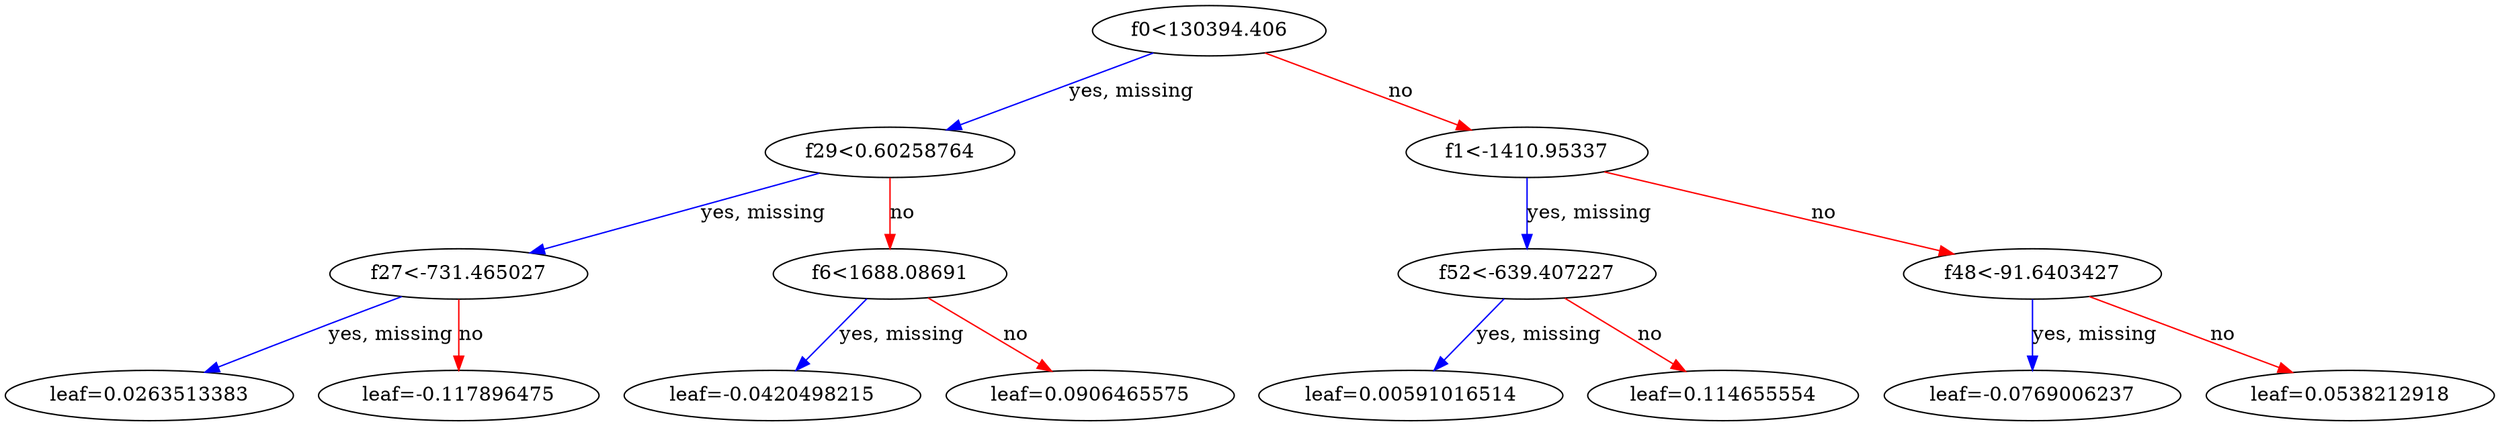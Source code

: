 digraph {
    graph [ rankdir=TB ]

    0 [ label="f0<130394.406" ]
    0 -> 1 [label="yes, missing" color="#0000FF"]
    0 -> 2 [label="no" color="#FF0000"]

    1 [ label="f29<0.60258764" ]
    1 -> 3 [label="yes, missing" color="#0000FF"]
    1 -> 4 [label="no" color="#FF0000"]

    3 [ label="f27<-731.465027" ]
    3 -> 7 [label="yes, missing" color="#0000FF"]
    3 -> 8 [label="no" color="#FF0000"]

    7 [ label="leaf=0.0263513383" ]

    8 [ label="leaf=-0.117896475" ]

    4 [ label="f6<1688.08691" ]
    4 -> 9 [label="yes, missing" color="#0000FF"]
    4 -> 10 [label="no" color="#FF0000"]

    9 [ label="leaf=-0.0420498215" ]

    10 [ label="leaf=0.0906465575" ]

    2 [ label="f1<-1410.95337" ]
    2 -> 5 [label="yes, missing" color="#0000FF"]
    2 -> 6 [label="no" color="#FF0000"]

    5 [ label="f52<-639.407227" ]
    5 -> 11 [label="yes, missing" color="#0000FF"]
    5 -> 12 [label="no" color="#FF0000"]

    11 [ label="leaf=0.00591016514" ]

    12 [ label="leaf=0.114655554" ]

    6 [ label="f48<-91.6403427" ]
    6 -> 13 [label="yes, missing" color="#0000FF"]
    6 -> 14 [label="no" color="#FF0000"]

    13 [ label="leaf=-0.0769006237" ]

    14 [ label="leaf=0.0538212918" ]
}
